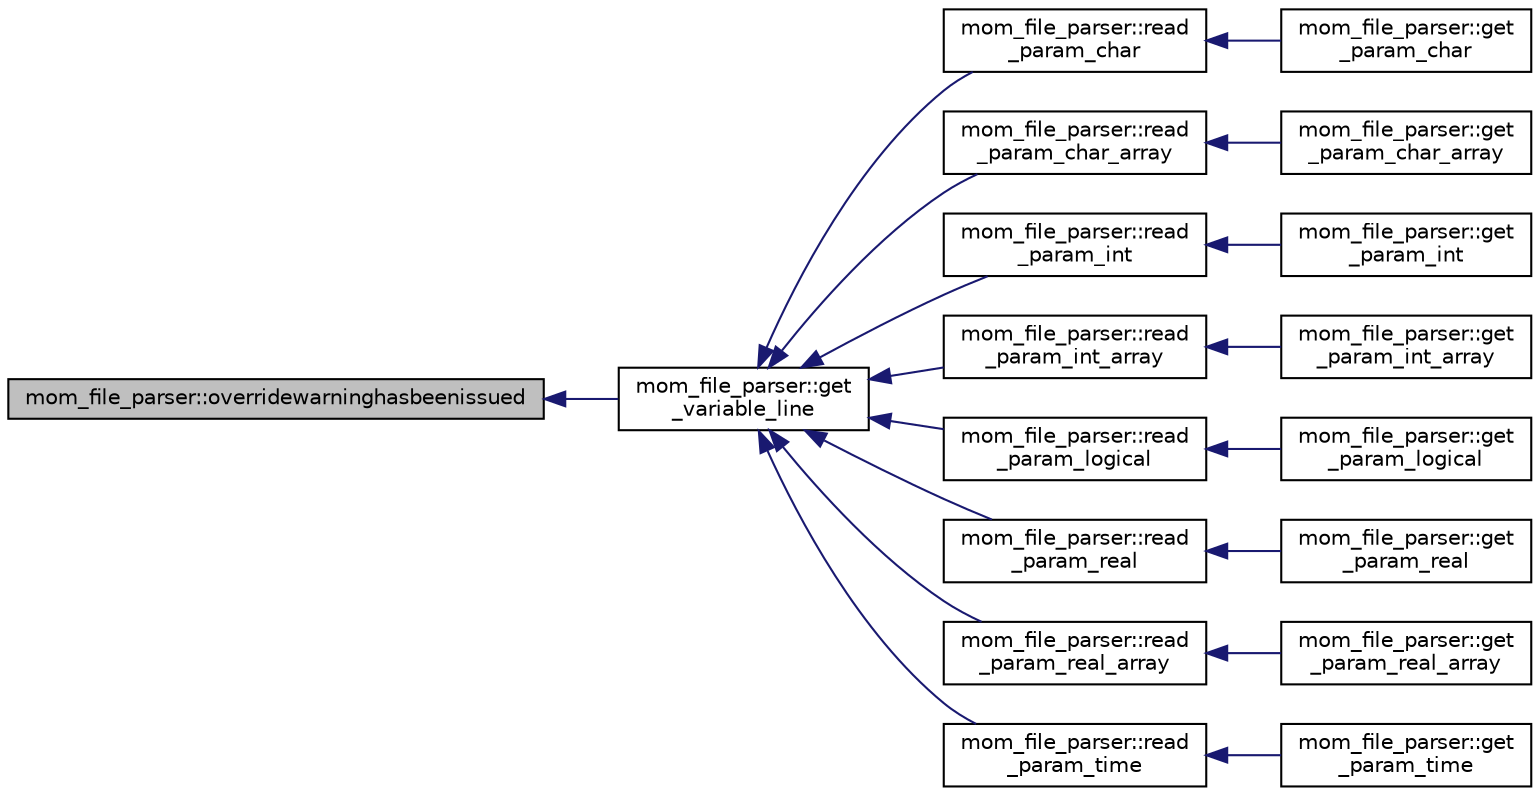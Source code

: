 digraph "mom_file_parser::overridewarninghasbeenissued"
{
 // INTERACTIVE_SVG=YES
  edge [fontname="Helvetica",fontsize="10",labelfontname="Helvetica",labelfontsize="10"];
  node [fontname="Helvetica",fontsize="10",shape=record];
  rankdir="LR";
  Node272 [label="mom_file_parser::overridewarninghasbeenissued",height=0.2,width=0.4,color="black", fillcolor="grey75", style="filled", fontcolor="black"];
  Node272 -> Node273 [dir="back",color="midnightblue",fontsize="10",style="solid",fontname="Helvetica"];
  Node273 [label="mom_file_parser::get\l_variable_line",height=0.2,width=0.4,color="black", fillcolor="white", style="filled",URL="$namespacemom__file__parser.html#af883df6020543889b25986d6ee9701f7"];
  Node273 -> Node274 [dir="back",color="midnightblue",fontsize="10",style="solid",fontname="Helvetica"];
  Node274 [label="mom_file_parser::read\l_param_char",height=0.2,width=0.4,color="black", fillcolor="white", style="filled",URL="$namespacemom__file__parser.html#a14c84db15e417656105f7303ad0ac2a2"];
  Node274 -> Node275 [dir="back",color="midnightblue",fontsize="10",style="solid",fontname="Helvetica"];
  Node275 [label="mom_file_parser::get\l_param_char",height=0.2,width=0.4,color="black", fillcolor="white", style="filled",URL="$namespacemom__file__parser.html#a73ba84992b53a7898e3ea651da1847ed"];
  Node273 -> Node276 [dir="back",color="midnightblue",fontsize="10",style="solid",fontname="Helvetica"];
  Node276 [label="mom_file_parser::read\l_param_char_array",height=0.2,width=0.4,color="black", fillcolor="white", style="filled",URL="$namespacemom__file__parser.html#a67808253e247b2542d0810e7c7f598f4"];
  Node276 -> Node277 [dir="back",color="midnightblue",fontsize="10",style="solid",fontname="Helvetica"];
  Node277 [label="mom_file_parser::get\l_param_char_array",height=0.2,width=0.4,color="black", fillcolor="white", style="filled",URL="$namespacemom__file__parser.html#aa3f8a251fb4f7bbae28b136ebc17a8f3"];
  Node273 -> Node278 [dir="back",color="midnightblue",fontsize="10",style="solid",fontname="Helvetica"];
  Node278 [label="mom_file_parser::read\l_param_int",height=0.2,width=0.4,color="black", fillcolor="white", style="filled",URL="$namespacemom__file__parser.html#a28352549cebdb1f8ed8db3655258d502"];
  Node278 -> Node279 [dir="back",color="midnightblue",fontsize="10",style="solid",fontname="Helvetica"];
  Node279 [label="mom_file_parser::get\l_param_int",height=0.2,width=0.4,color="black", fillcolor="white", style="filled",URL="$namespacemom__file__parser.html#a797f8bbed6aae6cc7338c658cca42386"];
  Node273 -> Node280 [dir="back",color="midnightblue",fontsize="10",style="solid",fontname="Helvetica"];
  Node280 [label="mom_file_parser::read\l_param_int_array",height=0.2,width=0.4,color="black", fillcolor="white", style="filled",URL="$namespacemom__file__parser.html#a9f3cacd113743a19df607293b6c30ec7"];
  Node280 -> Node281 [dir="back",color="midnightblue",fontsize="10",style="solid",fontname="Helvetica"];
  Node281 [label="mom_file_parser::get\l_param_int_array",height=0.2,width=0.4,color="black", fillcolor="white", style="filled",URL="$namespacemom__file__parser.html#a6044e9a5add3d31c9c953a8a713fbb78"];
  Node273 -> Node282 [dir="back",color="midnightblue",fontsize="10",style="solid",fontname="Helvetica"];
  Node282 [label="mom_file_parser::read\l_param_logical",height=0.2,width=0.4,color="black", fillcolor="white", style="filled",URL="$namespacemom__file__parser.html#ae12cfb8a4de90b0454683ba5810c79a2"];
  Node282 -> Node283 [dir="back",color="midnightblue",fontsize="10",style="solid",fontname="Helvetica"];
  Node283 [label="mom_file_parser::get\l_param_logical",height=0.2,width=0.4,color="black", fillcolor="white", style="filled",URL="$namespacemom__file__parser.html#a94ff881b3a1fd1f0a013f52f0220810a"];
  Node273 -> Node284 [dir="back",color="midnightblue",fontsize="10",style="solid",fontname="Helvetica"];
  Node284 [label="mom_file_parser::read\l_param_real",height=0.2,width=0.4,color="black", fillcolor="white", style="filled",URL="$namespacemom__file__parser.html#ae390a91e4e858aa5dd3f88569aa9585e"];
  Node284 -> Node285 [dir="back",color="midnightblue",fontsize="10",style="solid",fontname="Helvetica"];
  Node285 [label="mom_file_parser::get\l_param_real",height=0.2,width=0.4,color="black", fillcolor="white", style="filled",URL="$namespacemom__file__parser.html#ad3ab0b86ed8dbac8c4ae556c24a6dd07"];
  Node273 -> Node286 [dir="back",color="midnightblue",fontsize="10",style="solid",fontname="Helvetica"];
  Node286 [label="mom_file_parser::read\l_param_real_array",height=0.2,width=0.4,color="black", fillcolor="white", style="filled",URL="$namespacemom__file__parser.html#aea75f399368c1aa2215ba703f0639726"];
  Node286 -> Node287 [dir="back",color="midnightblue",fontsize="10",style="solid",fontname="Helvetica"];
  Node287 [label="mom_file_parser::get\l_param_real_array",height=0.2,width=0.4,color="black", fillcolor="white", style="filled",URL="$namespacemom__file__parser.html#af43ea79dcb7ced6a6bf49d438d105f76"];
  Node273 -> Node288 [dir="back",color="midnightblue",fontsize="10",style="solid",fontname="Helvetica"];
  Node288 [label="mom_file_parser::read\l_param_time",height=0.2,width=0.4,color="black", fillcolor="white", style="filled",URL="$namespacemom__file__parser.html#a799f1d8af038c5a64b7496018f03b590"];
  Node288 -> Node289 [dir="back",color="midnightblue",fontsize="10",style="solid",fontname="Helvetica"];
  Node289 [label="mom_file_parser::get\l_param_time",height=0.2,width=0.4,color="black", fillcolor="white", style="filled",URL="$namespacemom__file__parser.html#afc249b1d8fb63bd4102b52c83030ce73"];
}
